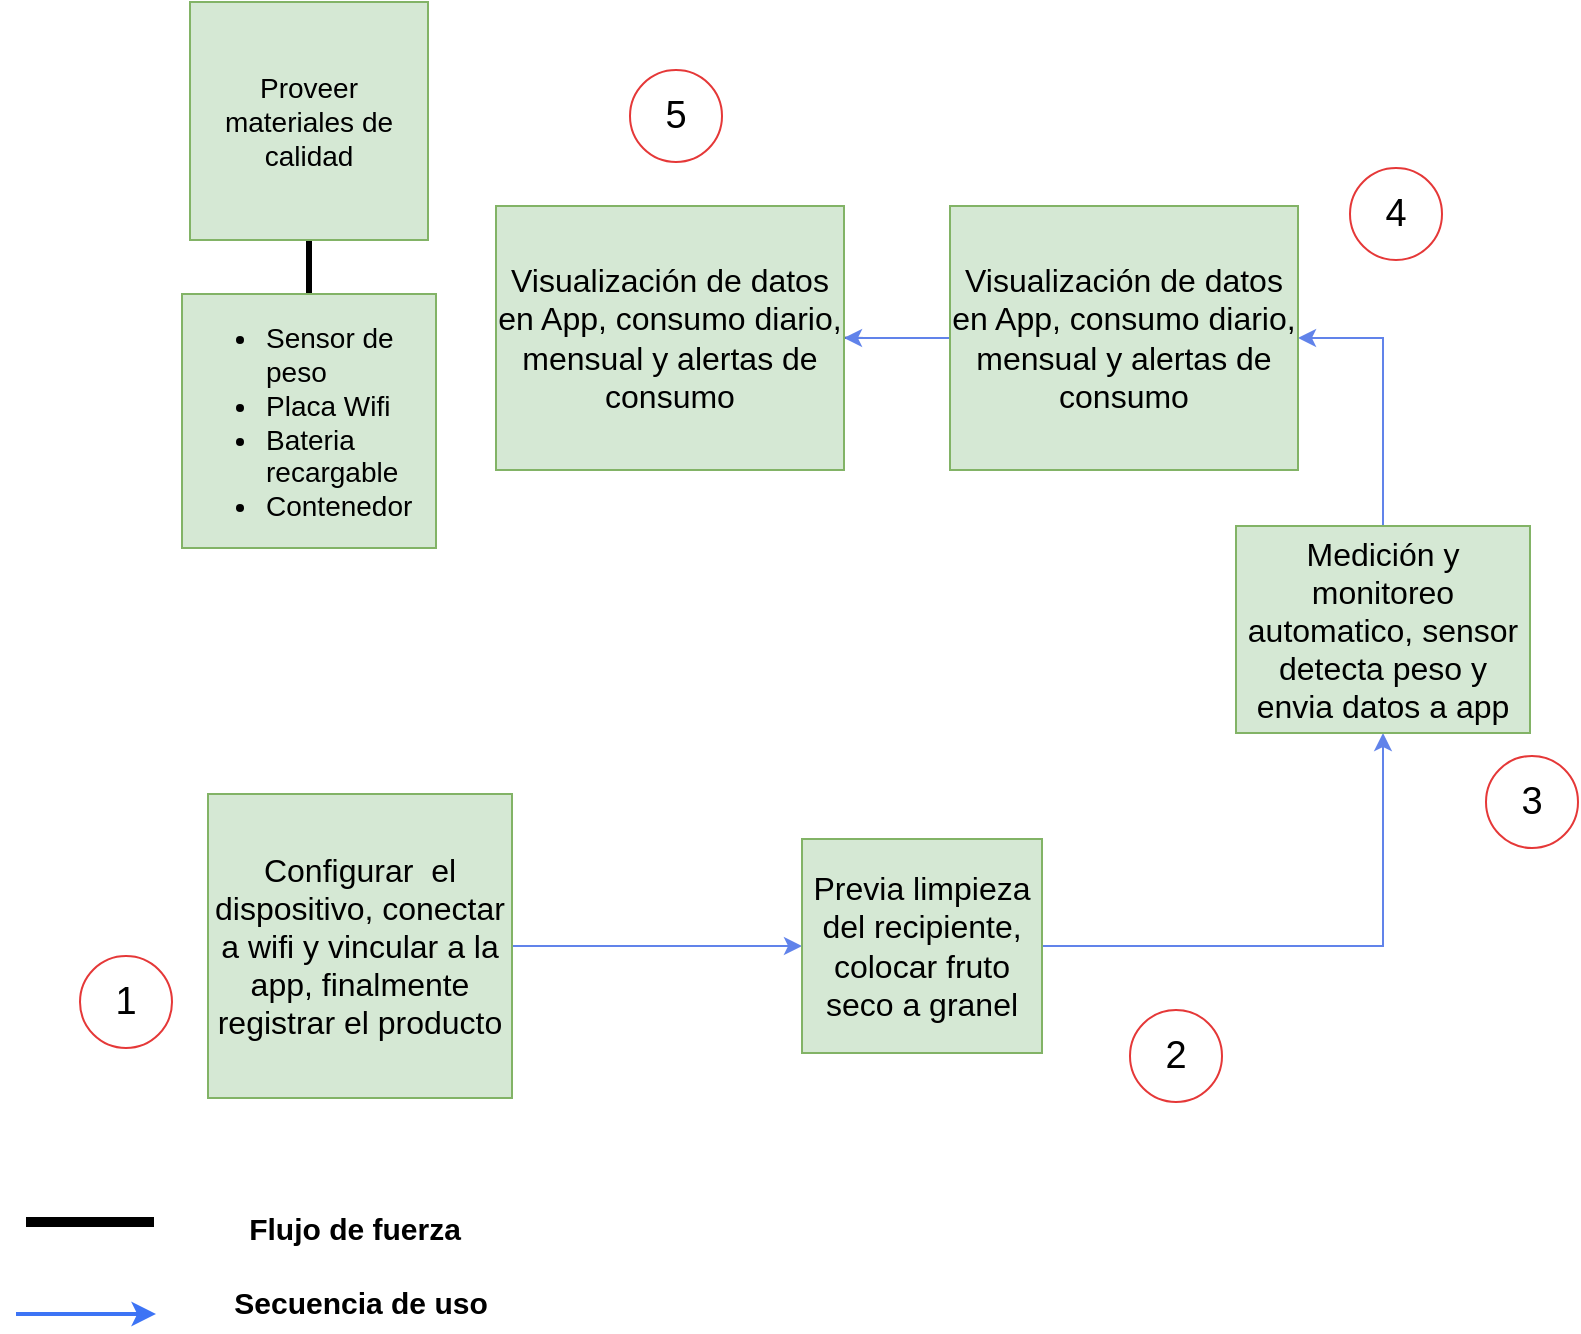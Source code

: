 <mxfile version="26.3.0">
  <diagram name="Página-1" id="1X0_Ec793GvwDymV32Ux">
    <mxGraphModel dx="1585" dy="798" grid="0" gridSize="10" guides="1" tooltips="1" connect="1" arrows="1" fold="1" page="1" pageScale="1" pageWidth="1169" pageHeight="827" math="0" shadow="0">
      <root>
        <mxCell id="0" />
        <mxCell id="1" parent="0" />
        <mxCell id="ovzpAfmYLOpZnLP-KOeR-3" value="" style="edgeStyle=orthogonalEdgeStyle;rounded=0;orthogonalLoop=1;jettySize=auto;html=1;endArrow=none;startFill=0;strokeWidth=3;" parent="1" source="ovzpAfmYLOpZnLP-KOeR-1" target="ovzpAfmYLOpZnLP-KOeR-2" edge="1">
          <mxGeometry relative="1" as="geometry" />
        </mxCell>
        <mxCell id="ovzpAfmYLOpZnLP-KOeR-1" value="&lt;font style=&quot;font-size: 14px;&quot;&gt;Proveer materiales de calidad&lt;/font&gt;" style="whiteSpace=wrap;html=1;aspect=fixed;fillColor=#d5e8d4;strokeColor=#82b366;fontFamily=Helvetica;" parent="1" vertex="1">
          <mxGeometry x="245" y="56" width="119" height="119" as="geometry" />
        </mxCell>
        <mxCell id="ovzpAfmYLOpZnLP-KOeR-2" value="&lt;ul&gt;&lt;li&gt;Sensor de peso&lt;/li&gt;&lt;li&gt;Placa Wifi&lt;/li&gt;&lt;li&gt;Bateria recargable&lt;/li&gt;&lt;li&gt;Contenedor&lt;/li&gt;&lt;/ul&gt;" style="whiteSpace=wrap;html=1;aspect=fixed;fillColor=#d5e8d4;strokeColor=#82b366;align=left;fontSize=14;fontFamily=Helvetica;" parent="1" vertex="1">
          <mxGeometry x="241" y="202" width="127" height="127" as="geometry" />
        </mxCell>
        <mxCell id="ovzpAfmYLOpZnLP-KOeR-6" value="" style="edgeStyle=orthogonalEdgeStyle;rounded=0;orthogonalLoop=1;jettySize=auto;html=1;strokeColor=light-dark(#6183ea, #ededed);" parent="1" source="ovzpAfmYLOpZnLP-KOeR-4" target="ovzpAfmYLOpZnLP-KOeR-5" edge="1">
          <mxGeometry relative="1" as="geometry" />
        </mxCell>
        <mxCell id="ovzpAfmYLOpZnLP-KOeR-4" value="Configurar&amp;nbsp; el dispositivo, conectar a wifi y vincular a la app, finalmente registrar el producto" style="whiteSpace=wrap;html=1;aspect=fixed;fillColor=#d5e8d4;strokeColor=#82b366;fontSize=16;fontFamily=Helvetica;" parent="1" vertex="1">
          <mxGeometry x="254" y="452" width="152" height="152" as="geometry" />
        </mxCell>
        <mxCell id="ovzpAfmYLOpZnLP-KOeR-8" value="" style="edgeStyle=orthogonalEdgeStyle;rounded=0;orthogonalLoop=1;jettySize=auto;html=1;strokeColor=light-dark(#6183ea, #ededed);" parent="1" source="ovzpAfmYLOpZnLP-KOeR-5" target="ovzpAfmYLOpZnLP-KOeR-7" edge="1">
          <mxGeometry relative="1" as="geometry" />
        </mxCell>
        <mxCell id="ovzpAfmYLOpZnLP-KOeR-5" value="Previa limpieza del recipiente, colocar fruto seco a granel" style="whiteSpace=wrap;html=1;fontSize=16;fillColor=#d5e8d4;strokeColor=#82b366;" parent="1" vertex="1">
          <mxGeometry x="551" y="474.5" width="120" height="107" as="geometry" />
        </mxCell>
        <mxCell id="ovzpAfmYLOpZnLP-KOeR-10" value="" style="edgeStyle=orthogonalEdgeStyle;rounded=0;orthogonalLoop=1;jettySize=auto;html=1;entryX=1;entryY=0.5;entryDx=0;entryDy=0;strokeColor=light-dark(#6183ea, #ededed);" parent="1" source="ovzpAfmYLOpZnLP-KOeR-7" target="ovzpAfmYLOpZnLP-KOeR-9" edge="1">
          <mxGeometry relative="1" as="geometry" />
        </mxCell>
        <mxCell id="ovzpAfmYLOpZnLP-KOeR-7" value="Medición y monitoreo automatico, sensor detecta peso y envia datos a app" style="whiteSpace=wrap;html=1;fontSize=16;fillColor=#d5e8d4;strokeColor=#82b366;" parent="1" vertex="1">
          <mxGeometry x="768" y="318" width="147" height="103.5" as="geometry" />
        </mxCell>
        <mxCell id="ovzpAfmYLOpZnLP-KOeR-12" value="" style="edgeStyle=orthogonalEdgeStyle;rounded=0;orthogonalLoop=1;jettySize=auto;html=1;" parent="1" source="ovzpAfmYLOpZnLP-KOeR-9" target="ovzpAfmYLOpZnLP-KOeR-11" edge="1">
          <mxGeometry relative="1" as="geometry" />
        </mxCell>
        <mxCell id="ovzpAfmYLOpZnLP-KOeR-25" value="" style="edgeStyle=orthogonalEdgeStyle;rounded=0;orthogonalLoop=1;jettySize=auto;html=1;strokeColor=light-dark(#6183ea, #ededed);" parent="1" source="ovzpAfmYLOpZnLP-KOeR-9" target="ovzpAfmYLOpZnLP-KOeR-24" edge="1">
          <mxGeometry relative="1" as="geometry" />
        </mxCell>
        <mxCell id="ovzpAfmYLOpZnLP-KOeR-9" value="Visualización de datos en App, consumo diario, mensual y alertas de consumo" style="whiteSpace=wrap;html=1;fontSize=16;fillColor=#d5e8d4;strokeColor=#82b366;" parent="1" vertex="1">
          <mxGeometry x="625" y="158" width="174" height="132" as="geometry" />
        </mxCell>
        <mxCell id="ovzpAfmYLOpZnLP-KOeR-11" value="Producto listo para uso continuo" style="whiteSpace=wrap;html=1;fontSize=16;fillColor=#d5e8d4;strokeColor=#82b366;" parent="1" vertex="1">
          <mxGeometry x="421" y="177" width="120" height="93" as="geometry" />
        </mxCell>
        <mxCell id="ovzpAfmYLOpZnLP-KOeR-13" value="1" style="ellipse;whiteSpace=wrap;html=1;aspect=fixed;strokeColor=light-dark(#e53838, #ededed);fontSize=19;" parent="1" vertex="1">
          <mxGeometry x="190" y="533" width="46" height="46" as="geometry" />
        </mxCell>
        <mxCell id="ovzpAfmYLOpZnLP-KOeR-15" value="2" style="ellipse;whiteSpace=wrap;html=1;aspect=fixed;strokeColor=light-dark(#e53838, #ededed);fontSize=19;" parent="1" vertex="1">
          <mxGeometry x="715" y="560" width="46" height="46" as="geometry" />
        </mxCell>
        <mxCell id="ovzpAfmYLOpZnLP-KOeR-16" value="3" style="ellipse;whiteSpace=wrap;html=1;aspect=fixed;strokeColor=light-dark(#e53838, #ededed);fontSize=19;" parent="1" vertex="1">
          <mxGeometry x="893" y="433" width="46" height="46" as="geometry" />
        </mxCell>
        <mxCell id="ovzpAfmYLOpZnLP-KOeR-17" value="4" style="ellipse;whiteSpace=wrap;html=1;aspect=fixed;strokeColor=light-dark(#e53838, #ededed);fontSize=19;" parent="1" vertex="1">
          <mxGeometry x="825" y="139" width="46" height="46" as="geometry" />
        </mxCell>
        <mxCell id="ovzpAfmYLOpZnLP-KOeR-18" value="5" style="ellipse;whiteSpace=wrap;html=1;aspect=fixed;strokeColor=light-dark(#e53838, #ededed);fontSize=19;" parent="1" vertex="1">
          <mxGeometry x="465" y="90" width="46" height="46" as="geometry" />
        </mxCell>
        <mxCell id="ovzpAfmYLOpZnLP-KOeR-19" value="" style="endArrow=none;html=1;rounded=0;strokeWidth=5;" parent="1" edge="1">
          <mxGeometry width="50" height="50" relative="1" as="geometry">
            <mxPoint x="163" y="666" as="sourcePoint" />
            <mxPoint x="227" y="666" as="targetPoint" />
          </mxGeometry>
        </mxCell>
        <mxCell id="ovzpAfmYLOpZnLP-KOeR-20" value="&lt;b&gt;&lt;font style=&quot;font-size: 15px;&quot;&gt;Flujo de fuerza&lt;/font&gt;&lt;/b&gt;" style="text;html=1;align=center;verticalAlign=middle;whiteSpace=wrap;rounded=0;" parent="1" vertex="1">
          <mxGeometry x="257" y="654" width="141" height="30" as="geometry" />
        </mxCell>
        <mxCell id="ovzpAfmYLOpZnLP-KOeR-22" value="" style="endArrow=classic;html=1;rounded=0;strokeWidth=2;strokeColor=light-dark(#3d74f5, #ededed);" parent="1" edge="1">
          <mxGeometry width="50" height="50" relative="1" as="geometry">
            <mxPoint x="158" y="712" as="sourcePoint" />
            <mxPoint x="228" y="712" as="targetPoint" />
          </mxGeometry>
        </mxCell>
        <mxCell id="ovzpAfmYLOpZnLP-KOeR-23" value="&lt;b&gt;&lt;font style=&quot;font-size: 15px;&quot;&gt;Secuencia de uso&lt;/font&gt;&lt;/b&gt;" style="text;html=1;align=center;verticalAlign=middle;whiteSpace=wrap;rounded=0;" parent="1" vertex="1">
          <mxGeometry x="260" y="691" width="141" height="30" as="geometry" />
        </mxCell>
        <mxCell id="ovzpAfmYLOpZnLP-KOeR-24" value="Visualización de datos en App, consumo diario, mensual y alertas de consumo" style="whiteSpace=wrap;html=1;fontSize=16;fillColor=#d5e8d4;strokeColor=#82b366;" parent="1" vertex="1">
          <mxGeometry x="398" y="158" width="174" height="132" as="geometry" />
        </mxCell>
      </root>
    </mxGraphModel>
  </diagram>
</mxfile>

